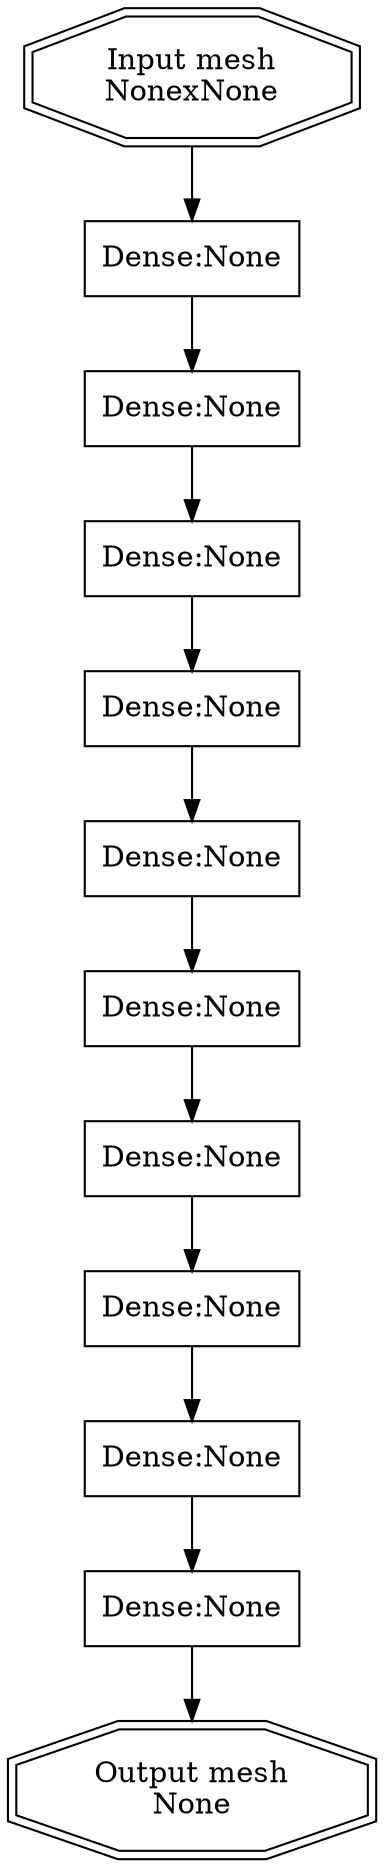 // Fri Sep 30 21:10:11 2022
digraph "compiled-model" {
	0 [label="Input mesh
NonexNone" shape=doubleoctagon]
	1 [label="Dense:None" shape=box]
	0 -> 1
	2 [label="Dense:None" shape=box]
	1 -> 2
	3 [label="Dense:None" shape=box]
	2 -> 3
	4 [label="Dense:None" shape=box]
	3 -> 4
	5 [label="Dense:None" shape=box]
	4 -> 5
	6 [label="Dense:None" shape=box]
	5 -> 6
	7 [label="Dense:None" shape=box]
	6 -> 7
	8 [label="Dense:None" shape=box]
	7 -> 8
	9 [label="Dense:None" shape=box]
	8 -> 9
	10 [label="Dense:None" shape=box]
	9 -> 10
	11 [label="Output mesh
None" shape=doubleoctagon]
	10 -> 11
}
